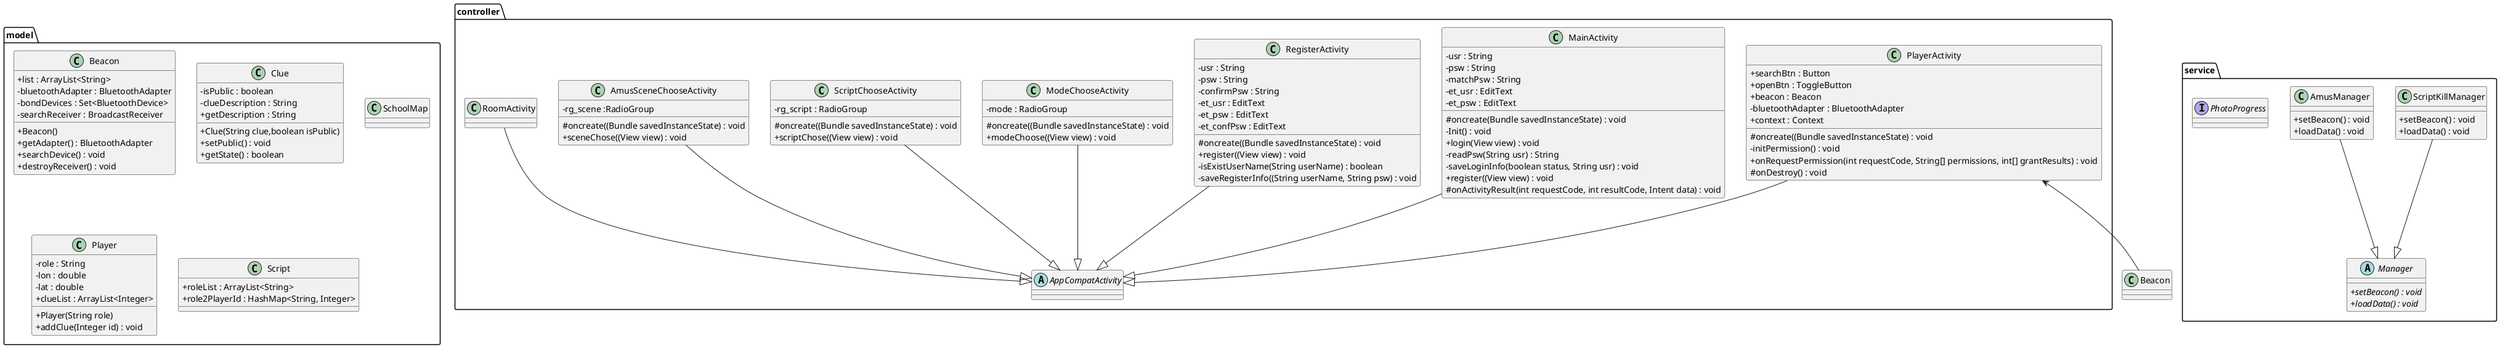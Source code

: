 @startuml
'https://plantuml.com/class-diagram

skinparam classAttributeIconSize 0
package controller {
    abstract AppCompatActivity {}
    class MainActivity {
        -usr : String
        -psw : String
        -matchPsw : String
        -et_usr : EditText
        -et_psw : EditText
        #oncreate(Bundle savedInstanceState) : void
        -Init() : void
        +login(View view) : void
        -readPsw(String usr) : String
        -saveLoginInfo(boolean status, String usr) : void
        +register((View view) : void
        #onActivityResult(int requestCode, int resultCode, Intent data) : void
    }

    class RegisterActivity {
        -usr : String
        -psw : String
        -confirmPsw : String
        -et_usr : EditText
        -et_psw : EditText
        -et_confPsw : EditText
        #oncreate((Bundle savedInstanceState) : void
        +register((View view) : void
        -isExistUserName(String userName) : boolean
        -saveRegisterInfo((String userName, String psw) : void
    }

    class ModeChooseActivity {
        -mode : RadioGroup
        #oncreate((Bundle savedInstanceState) : void
        +modeChoose((View view) : void
    }

    class ScriptChooseActivity {
        -rg_script : RadioGroup
        #oncreate((Bundle savedInstanceState) : void
        +scriptChose((View view) : void
    }

    class AmusSceneChooseActivity {
        -rg_scene :RadioGroup
        #oncreate((Bundle savedInstanceState) : void
        +sceneChose((View view) : void
    }

    class RoomActivity {

    }

    class PlayerActivity {
        +searchBtn : Button
        +openBtn : ToggleButton
        +beacon : Beacon
        -bluetoothAdapter : BluetoothAdapter
        +context : Context
        #oncreate((Bundle savedInstanceState) : void
        -initPermission() : void
        +onRequestPermission(int requestCode, String[] permissions, int[] grantResults) : void
        #onDestroy() : void
    }
    MainActivity --|>AppCompatActivity
    RegisterActivity --|>AppCompatActivity
    ModeChooseActivity --|>AppCompatActivity
    ScriptChooseActivity --|>AppCompatActivity
    AmusSceneChooseActivity --|>AppCompatActivity
    RoomActivity --|>AppCompatActivity
    PlayerActivity --|>AppCompatActivity
}
PlayerActivity <-- Beacon
package model {
    class Beacon {
        +list : ArrayList<String>
        -bluetoothAdapter : BluetoothAdapter
        -bondDevices : Set<BluetoothDevice>
        -searchReceiver : BroadcastReceiver
        +Beacon()
        +getAdapter() : BluetoothAdapter
        +searchDevice() : void
        +destroyReceiver() : void
    }

    class Clue {
        -isPublic : boolean
        -clueDescription : String
        +Clue(String clue,boolean isPublic)
        +setPublic() : void
        +getState() : boolean
        +getDescription : String
    }

    class SchoolMap {
    }

    class Player {
        -role : String
        -lon : double
        -lat : double
        +clueList : ArrayList<Integer>
        +Player(String role)
        +addClue(Integer id) : void
    }

    class Script {
        +roleList : ArrayList<String>
        +role2PlayerId : HashMap<String, Integer>
    }
}

package service {
    abstract Manager {
        +{abstract} setBeacon() : void
        +{abstract} loadData() : void
    }

    class ScriptKillManager {
        +setBeacon() : void
        +loadData() : void
    }

    class AmusManager {
            +setBeacon() : void
            +loadData() : void
    }

    interface PhotoProgress {
    }

    AmusManager --|>Manager
    ScriptKillManager --|>Manager
}
@enduml